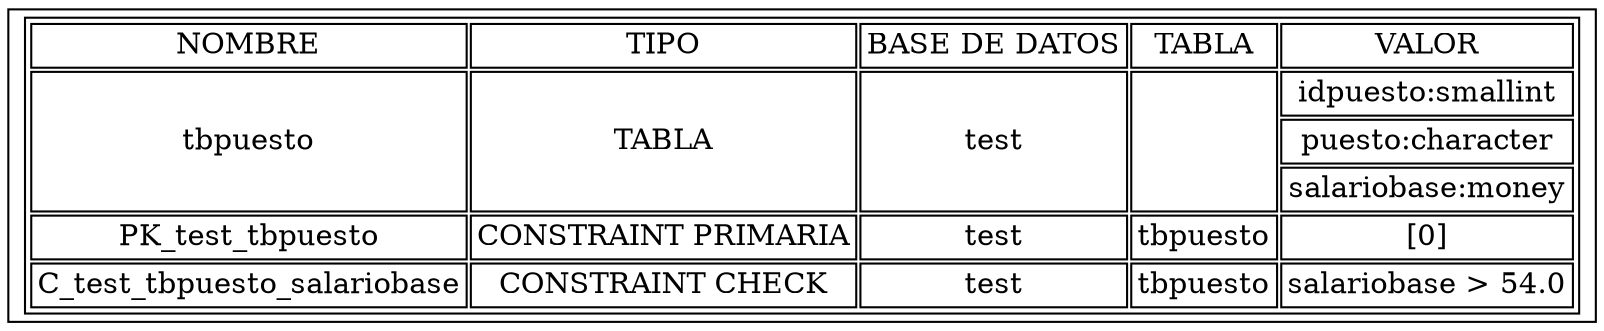digraph G {shortName [shape=record label=<<TABLE><TR><TD>NOMBRE</TD><TD>TIPO</TD><TD>BASE DE DATOS</TD><TD>TABLA</TD><TD>VALOR</TD></TR><TR><TD rowspan='3'>tbpuesto</TD><TD rowspan='3'>TABLA</TD><TD rowspan='3'>test</TD><TD rowspan='3'></TD><TD>idpuesto:smallint</TD></TR>
<TR><TD>puesto:character</TD></TR>
<TR><TD>salariobase:money</TD></TR>
<TR><TD>PK_test_tbpuesto</TD><TD>CONSTRAINT PRIMARIA</TD><TD>test</TD><TD>tbpuesto</TD><TD>[0]</TD></TR><TR><TD>C_test_tbpuesto_salariobase</TD><TD>CONSTRAINT CHECK</TD><TD>test</TD><TD>tbpuesto</TD><TD>salariobase &#62; 54.0</TD></TR>\n</TABLE>>]}